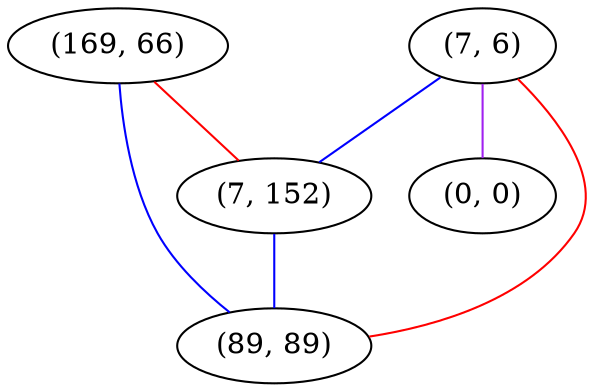 graph "" {
"(169, 66)";
"(7, 6)";
"(0, 0)";
"(7, 152)";
"(89, 89)";
"(169, 66)" -- "(7, 152)"  [color=red, key=0, weight=1];
"(169, 66)" -- "(89, 89)"  [color=blue, key=0, weight=3];
"(7, 6)" -- "(0, 0)"  [color=purple, key=0, weight=4];
"(7, 6)" -- "(7, 152)"  [color=blue, key=0, weight=3];
"(7, 6)" -- "(89, 89)"  [color=red, key=0, weight=1];
"(7, 152)" -- "(89, 89)"  [color=blue, key=0, weight=3];
}
